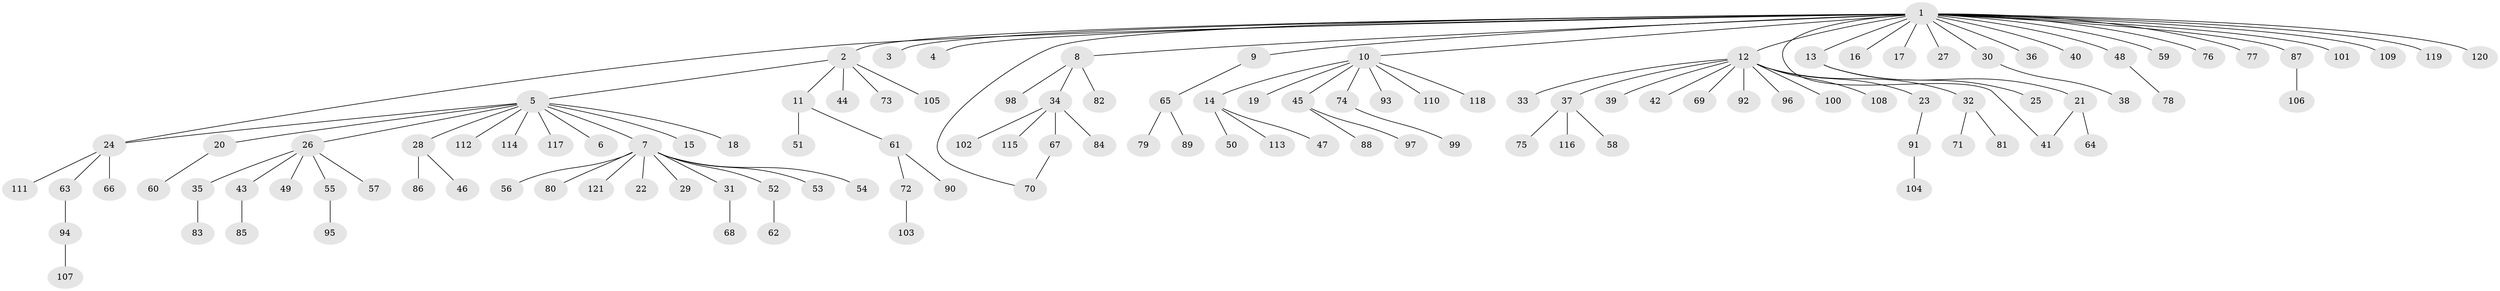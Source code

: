 // coarse degree distribution, {25: 0.010526315789473684, 6: 0.021052631578947368, 1: 0.7368421052631579, 20: 0.010526315789473684, 7: 0.021052631578947368, 3: 0.042105263157894736, 2: 0.1368421052631579, 11: 0.010526315789473684, 4: 0.010526315789473684}
// Generated by graph-tools (version 1.1) at 2025/23/03/03/25 07:23:53]
// undirected, 121 vertices, 123 edges
graph export_dot {
graph [start="1"]
  node [color=gray90,style=filled];
  1;
  2;
  3;
  4;
  5;
  6;
  7;
  8;
  9;
  10;
  11;
  12;
  13;
  14;
  15;
  16;
  17;
  18;
  19;
  20;
  21;
  22;
  23;
  24;
  25;
  26;
  27;
  28;
  29;
  30;
  31;
  32;
  33;
  34;
  35;
  36;
  37;
  38;
  39;
  40;
  41;
  42;
  43;
  44;
  45;
  46;
  47;
  48;
  49;
  50;
  51;
  52;
  53;
  54;
  55;
  56;
  57;
  58;
  59;
  60;
  61;
  62;
  63;
  64;
  65;
  66;
  67;
  68;
  69;
  70;
  71;
  72;
  73;
  74;
  75;
  76;
  77;
  78;
  79;
  80;
  81;
  82;
  83;
  84;
  85;
  86;
  87;
  88;
  89;
  90;
  91;
  92;
  93;
  94;
  95;
  96;
  97;
  98;
  99;
  100;
  101;
  102;
  103;
  104;
  105;
  106;
  107;
  108;
  109;
  110;
  111;
  112;
  113;
  114;
  115;
  116;
  117;
  118;
  119;
  120;
  121;
  1 -- 2;
  1 -- 3;
  1 -- 4;
  1 -- 8;
  1 -- 9;
  1 -- 10;
  1 -- 12;
  1 -- 13;
  1 -- 16;
  1 -- 17;
  1 -- 24;
  1 -- 27;
  1 -- 30;
  1 -- 36;
  1 -- 40;
  1 -- 41;
  1 -- 48;
  1 -- 59;
  1 -- 70;
  1 -- 76;
  1 -- 77;
  1 -- 87;
  1 -- 101;
  1 -- 109;
  1 -- 119;
  1 -- 120;
  2 -- 5;
  2 -- 11;
  2 -- 44;
  2 -- 73;
  2 -- 105;
  5 -- 6;
  5 -- 7;
  5 -- 15;
  5 -- 18;
  5 -- 20;
  5 -- 24;
  5 -- 26;
  5 -- 28;
  5 -- 112;
  5 -- 114;
  5 -- 117;
  7 -- 22;
  7 -- 29;
  7 -- 31;
  7 -- 52;
  7 -- 53;
  7 -- 54;
  7 -- 56;
  7 -- 80;
  7 -- 121;
  8 -- 34;
  8 -- 82;
  8 -- 98;
  9 -- 65;
  10 -- 14;
  10 -- 19;
  10 -- 45;
  10 -- 74;
  10 -- 93;
  10 -- 110;
  10 -- 118;
  11 -- 51;
  11 -- 61;
  12 -- 23;
  12 -- 32;
  12 -- 33;
  12 -- 37;
  12 -- 39;
  12 -- 42;
  12 -- 69;
  12 -- 92;
  12 -- 96;
  12 -- 100;
  12 -- 108;
  13 -- 21;
  13 -- 25;
  14 -- 47;
  14 -- 50;
  14 -- 113;
  20 -- 60;
  21 -- 41;
  21 -- 64;
  23 -- 91;
  24 -- 63;
  24 -- 66;
  24 -- 111;
  26 -- 35;
  26 -- 43;
  26 -- 49;
  26 -- 55;
  26 -- 57;
  28 -- 46;
  28 -- 86;
  30 -- 38;
  31 -- 68;
  32 -- 71;
  32 -- 81;
  34 -- 67;
  34 -- 84;
  34 -- 102;
  34 -- 115;
  35 -- 83;
  37 -- 58;
  37 -- 75;
  37 -- 116;
  43 -- 85;
  45 -- 88;
  45 -- 97;
  48 -- 78;
  52 -- 62;
  55 -- 95;
  61 -- 72;
  61 -- 90;
  63 -- 94;
  65 -- 79;
  65 -- 89;
  67 -- 70;
  72 -- 103;
  74 -- 99;
  87 -- 106;
  91 -- 104;
  94 -- 107;
}
